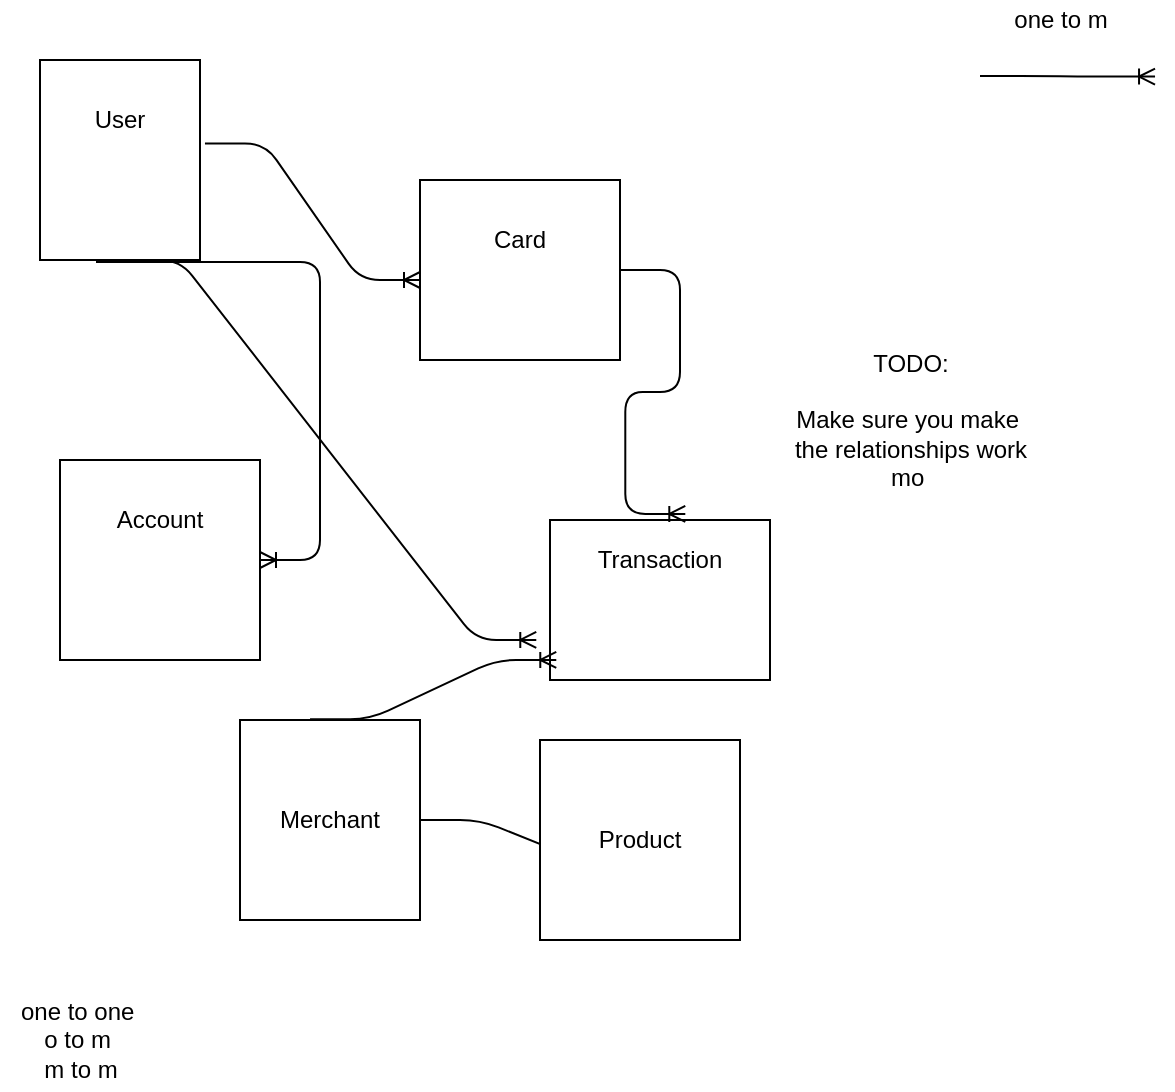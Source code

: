 <mxfile version="16.1.2" type="device" pages="9"><diagram id="JwgE5wydUqUoTv5bTrbS" name="db"><mxGraphModel dx="1002" dy="785" grid="1" gridSize="10" guides="1" tooltips="1" connect="1" arrows="1" fold="1" page="1" pageScale="1" pageWidth="850" pageHeight="1100" math="0" shadow="0"><root><mxCell id="0"/><mxCell id="1" parent="0"/><mxCell id="WX4E17Bh7jQxIcgWUXcU-1" value="User" style="text;html=1;align=center;verticalAlign=middle;resizable=0;points=[];autosize=1;" parent="1" vertex="1"><mxGeometry x="90" y="90" width="40" height="20" as="geometry"/></mxCell><mxCell id="WX4E17Bh7jQxIcgWUXcU-2" value="" style="rounded=0;whiteSpace=wrap;html=1;" parent="1" vertex="1"><mxGeometry x="60" y="70" width="80" height="100" as="geometry"/></mxCell><mxCell id="WX4E17Bh7jQxIcgWUXcU-3" value="User" style="text;html=1;strokeColor=none;fillColor=none;align=center;verticalAlign=middle;whiteSpace=wrap;rounded=0;" parent="1" vertex="1"><mxGeometry x="80" y="90" width="40" height="20" as="geometry"/></mxCell><mxCell id="WX4E17Bh7jQxIcgWUXcU-4" value="User" style="text;html=1;align=center;verticalAlign=middle;resizable=0;points=[];autosize=1;" parent="1" vertex="1"><mxGeometry x="290" y="150" width="40" height="20" as="geometry"/></mxCell><mxCell id="WX4E17Bh7jQxIcgWUXcU-5" value="" style="rounded=0;whiteSpace=wrap;html=1;" parent="1" vertex="1"><mxGeometry x="250" y="130" width="100" height="90" as="geometry"/></mxCell><mxCell id="WX4E17Bh7jQxIcgWUXcU-6" value="Card" style="text;html=1;strokeColor=none;fillColor=none;align=center;verticalAlign=middle;whiteSpace=wrap;rounded=0;" parent="1" vertex="1"><mxGeometry x="280" y="150" width="40" height="20" as="geometry"/></mxCell><mxCell id="WX4E17Bh7jQxIcgWUXcU-8" value="" style="rounded=0;whiteSpace=wrap;html=1;" parent="1" vertex="1"><mxGeometry x="70" y="270" width="100" height="100" as="geometry"/></mxCell><mxCell id="WX4E17Bh7jQxIcgWUXcU-9" value="Account" style="text;html=1;strokeColor=none;fillColor=none;align=center;verticalAlign=middle;whiteSpace=wrap;rounded=0;" parent="1" vertex="1"><mxGeometry x="100" y="290" width="40" height="20" as="geometry"/></mxCell><mxCell id="WX4E17Bh7jQxIcgWUXcU-10" value="User" style="text;html=1;align=center;verticalAlign=middle;resizable=0;points=[];autosize=1;" parent="1" vertex="1"><mxGeometry x="350" y="310" width="40" height="20" as="geometry"/></mxCell><mxCell id="WX4E17Bh7jQxIcgWUXcU-11" value="" style="rounded=0;whiteSpace=wrap;html=1;" parent="1" vertex="1"><mxGeometry x="315" y="300" width="110" height="80" as="geometry"/></mxCell><mxCell id="WX4E17Bh7jQxIcgWUXcU-12" value="Transaction" style="text;html=1;strokeColor=none;fillColor=none;align=center;verticalAlign=middle;whiteSpace=wrap;rounded=0;" parent="1" vertex="1"><mxGeometry x="350" y="310" width="40" height="20" as="geometry"/></mxCell><mxCell id="WX4E17Bh7jQxIcgWUXcU-13" value="" style="edgeStyle=entityRelationEdgeStyle;fontSize=12;html=1;endArrow=ERoneToMany;exitX=1.031;exitY=0.417;exitDx=0;exitDy=0;exitPerimeter=0;" parent="1" source="WX4E17Bh7jQxIcgWUXcU-2" edge="1"><mxGeometry width="100" height="100" relative="1" as="geometry"><mxPoint x="150" y="280" as="sourcePoint"/><mxPoint x="250" y="180" as="targetPoint"/></mxGeometry></mxCell><mxCell id="WX4E17Bh7jQxIcgWUXcU-17" value="" style="edgeStyle=entityRelationEdgeStyle;fontSize=12;html=1;endArrow=ERoneToMany;" parent="1" target="WX4E17Bh7jQxIcgWUXcU-8" edge="1"><mxGeometry width="100" height="100" relative="1" as="geometry"><mxPoint x="88" y="171" as="sourcePoint"/><mxPoint x="246.28" y="289.96" as="targetPoint"/></mxGeometry></mxCell><mxCell id="WX4E17Bh7jQxIcgWUXcU-18" value="" style="edgeStyle=entityRelationEdgeStyle;fontSize=12;html=1;endArrow=ERoneToMany;" parent="1" edge="1"><mxGeometry width="100" height="100" relative="1" as="geometry"><mxPoint x="100" y="170" as="sourcePoint"/><mxPoint x="308.14" y="359.96" as="targetPoint"/></mxGeometry></mxCell><mxCell id="WX4E17Bh7jQxIcgWUXcU-20" value="" style="edgeStyle=entityRelationEdgeStyle;fontSize=12;html=1;endArrow=ERoneToMany;entryX=0.615;entryY=-0.038;entryDx=0;entryDy=0;entryPerimeter=0;" parent="1" source="WX4E17Bh7jQxIcgWUXcU-5" target="WX4E17Bh7jQxIcgWUXcU-11" edge="1"><mxGeometry width="100" height="100" relative="1" as="geometry"><mxPoint x="390" y="210" as="sourcePoint"/><mxPoint x="586.28" y="379.96" as="targetPoint"/></mxGeometry></mxCell><mxCell id="WX4E17Bh7jQxIcgWUXcU-21" value="Merchant" style="rounded=0;whiteSpace=wrap;html=1;" parent="1" vertex="1"><mxGeometry x="160" y="400" width="90" height="100" as="geometry"/></mxCell><mxCell id="WX4E17Bh7jQxIcgWUXcU-22" value="" style="edgeStyle=entityRelationEdgeStyle;fontSize=12;html=1;endArrow=ERoneToMany;exitX=0.389;exitY=-0.004;exitDx=0;exitDy=0;exitPerimeter=0;" parent="1" source="WX4E17Bh7jQxIcgWUXcU-21" edge="1"><mxGeometry width="100" height="100" relative="1" as="geometry"><mxPoint x="121.86" y="200" as="sourcePoint"/><mxPoint x="318.14" y="369.96" as="targetPoint"/></mxGeometry></mxCell><mxCell id="WX4E17Bh7jQxIcgWUXcU-23" value="" style="edgeStyle=entityRelationEdgeStyle;fontSize=12;html=1;endArrow=ERoneToMany;exitX=1;exitY=0.5;exitDx=0;exitDy=0;" parent="1" source="WX4E17Bh7jQxIcgWUXcU-21" edge="1"><mxGeometry width="100" height="100" relative="1" as="geometry"><mxPoint x="310" y="480" as="sourcePoint"/><mxPoint x="360" y="470" as="targetPoint"/></mxGeometry></mxCell><mxCell id="WX4E17Bh7jQxIcgWUXcU-24" value="Product" style="rounded=0;whiteSpace=wrap;html=1;" parent="1" vertex="1"><mxGeometry x="310" y="410" width="100" height="100" as="geometry"/></mxCell><mxCell id="FTfEsdUiIMuggbOqUNqW-1" value="one to one&amp;nbsp;&lt;br&gt;o to m&amp;nbsp;&lt;br&gt;m to m" style="text;html=1;align=center;verticalAlign=middle;resizable=0;points=[];autosize=1;strokeColor=none;fillColor=none;" parent="1" vertex="1"><mxGeometry x="40" y="535" width="80" height="50" as="geometry"/></mxCell><mxCell id="of5jpnXclozK2fwcP9dB-1" value="TODO:&lt;br&gt;&lt;br&gt;Make sure you make&amp;nbsp;&lt;br&gt;the relationships work&lt;br&gt;mo&amp;nbsp;" style="text;html=1;align=center;verticalAlign=middle;resizable=0;points=[];autosize=1;strokeColor=none;fillColor=none;" parent="1" vertex="1"><mxGeometry x="430" y="210" width="130" height="80" as="geometry"/></mxCell><mxCell id="d3VS1DmICDkHUTD8m4YV-1" value="" style="edgeStyle=entityRelationEdgeStyle;fontSize=12;html=1;endArrow=ERoneToMany;" parent="1" edge="1"><mxGeometry width="100" height="100" relative="1" as="geometry"><mxPoint x="530" y="78" as="sourcePoint"/><mxPoint x="617.52" y="78.3" as="targetPoint"/></mxGeometry></mxCell><mxCell id="d3VS1DmICDkHUTD8m4YV-2" value="one to m" style="text;html=1;align=center;verticalAlign=middle;resizable=0;points=[];autosize=1;strokeColor=none;fillColor=none;" parent="1" vertex="1"><mxGeometry x="540" y="40" width="60" height="20" as="geometry"/></mxCell></root></mxGraphModel></diagram><diagram name="Copy of db" id="tkk3T7sjD_1VDlmRFTmI"><mxGraphModel dx="1002" dy="785" grid="1" gridSize="10" guides="1" tooltips="1" connect="1" arrows="1" fold="1" page="1" pageScale="1" pageWidth="850" pageHeight="1100" math="0" shadow="0"><root><mxCell id="2yTEAsdso8IrjNTvXHut-0"/><mxCell id="2yTEAsdso8IrjNTvXHut-1" parent="2yTEAsdso8IrjNTvXHut-0"/><mxCell id="2yTEAsdso8IrjNTvXHut-2" value="User" style="text;html=1;align=center;verticalAlign=middle;resizable=0;points=[];autosize=1;" parent="2yTEAsdso8IrjNTvXHut-1" vertex="1"><mxGeometry x="90" y="90" width="40" height="20" as="geometry"/></mxCell><mxCell id="2yTEAsdso8IrjNTvXHut-3" value="" style="rounded=0;whiteSpace=wrap;html=1;" parent="2yTEAsdso8IrjNTvXHut-1" vertex="1"><mxGeometry x="60" y="70" width="80" height="100" as="geometry"/></mxCell><mxCell id="2yTEAsdso8IrjNTvXHut-4" value="User" style="text;html=1;strokeColor=none;fillColor=none;align=center;verticalAlign=middle;whiteSpace=wrap;rounded=0;" parent="2yTEAsdso8IrjNTvXHut-1" vertex="1"><mxGeometry x="80" y="90" width="40" height="20" as="geometry"/></mxCell><mxCell id="2yTEAsdso8IrjNTvXHut-5" value="User" style="text;html=1;align=center;verticalAlign=middle;resizable=0;points=[];autosize=1;" parent="2yTEAsdso8IrjNTvXHut-1" vertex="1"><mxGeometry x="290" y="150" width="40" height="20" as="geometry"/></mxCell><mxCell id="2yTEAsdso8IrjNTvXHut-6" value="" style="rounded=0;whiteSpace=wrap;html=1;" parent="2yTEAsdso8IrjNTvXHut-1" vertex="1"><mxGeometry x="250" y="130" width="100" height="90" as="geometry"/></mxCell><mxCell id="2yTEAsdso8IrjNTvXHut-7" value="Card" style="text;html=1;strokeColor=none;fillColor=none;align=center;verticalAlign=middle;whiteSpace=wrap;rounded=0;" parent="2yTEAsdso8IrjNTvXHut-1" vertex="1"><mxGeometry x="280" y="150" width="40" height="20" as="geometry"/></mxCell><mxCell id="2yTEAsdso8IrjNTvXHut-8" value="" style="rounded=0;whiteSpace=wrap;html=1;" parent="2yTEAsdso8IrjNTvXHut-1" vertex="1"><mxGeometry x="70" y="270" width="100" height="100" as="geometry"/></mxCell><mxCell id="2yTEAsdso8IrjNTvXHut-9" value="Account" style="text;html=1;strokeColor=none;fillColor=none;align=center;verticalAlign=middle;whiteSpace=wrap;rounded=0;" parent="2yTEAsdso8IrjNTvXHut-1" vertex="1"><mxGeometry x="100" y="290" width="40" height="20" as="geometry"/></mxCell><mxCell id="2yTEAsdso8IrjNTvXHut-10" value="User" style="text;html=1;align=center;verticalAlign=middle;resizable=0;points=[];autosize=1;" parent="2yTEAsdso8IrjNTvXHut-1" vertex="1"><mxGeometry x="350" y="310" width="40" height="20" as="geometry"/></mxCell><mxCell id="2yTEAsdso8IrjNTvXHut-11" value="" style="rounded=0;whiteSpace=wrap;html=1;" parent="2yTEAsdso8IrjNTvXHut-1" vertex="1"><mxGeometry x="315" y="300" width="110" height="80" as="geometry"/></mxCell><mxCell id="2yTEAsdso8IrjNTvXHut-12" value="Transaction" style="text;html=1;strokeColor=none;fillColor=none;align=center;verticalAlign=middle;whiteSpace=wrap;rounded=0;" parent="2yTEAsdso8IrjNTvXHut-1" vertex="1"><mxGeometry x="350" y="310" width="40" height="20" as="geometry"/></mxCell><mxCell id="2yTEAsdso8IrjNTvXHut-13" value="" style="edgeStyle=entityRelationEdgeStyle;fontSize=12;html=1;endArrow=ERoneToMany;exitX=1.031;exitY=0.417;exitDx=0;exitDy=0;exitPerimeter=0;" parent="2yTEAsdso8IrjNTvXHut-1" source="2yTEAsdso8IrjNTvXHut-3" edge="1"><mxGeometry width="100" height="100" relative="1" as="geometry"><mxPoint x="150" y="280" as="sourcePoint"/><mxPoint x="250" y="180" as="targetPoint"/></mxGeometry></mxCell><mxCell id="2yTEAsdso8IrjNTvXHut-14" value="" style="edgeStyle=entityRelationEdgeStyle;fontSize=12;html=1;endArrow=ERoneToMany;" parent="2yTEAsdso8IrjNTvXHut-1" target="2yTEAsdso8IrjNTvXHut-8" edge="1"><mxGeometry width="100" height="100" relative="1" as="geometry"><mxPoint x="88" y="171" as="sourcePoint"/><mxPoint x="246.28" y="289.96" as="targetPoint"/></mxGeometry></mxCell><mxCell id="2yTEAsdso8IrjNTvXHut-15" value="" style="edgeStyle=entityRelationEdgeStyle;fontSize=12;html=1;endArrow=ERoneToMany;" parent="2yTEAsdso8IrjNTvXHut-1" edge="1"><mxGeometry width="100" height="100" relative="1" as="geometry"><mxPoint x="100" y="170" as="sourcePoint"/><mxPoint x="308.14" y="359.96" as="targetPoint"/></mxGeometry></mxCell><mxCell id="2yTEAsdso8IrjNTvXHut-16" value="" style="edgeStyle=entityRelationEdgeStyle;fontSize=12;html=1;endArrow=ERoneToMany;entryX=0.615;entryY=-0.038;entryDx=0;entryDy=0;entryPerimeter=0;" parent="2yTEAsdso8IrjNTvXHut-1" source="2yTEAsdso8IrjNTvXHut-6" target="2yTEAsdso8IrjNTvXHut-11" edge="1"><mxGeometry width="100" height="100" relative="1" as="geometry"><mxPoint x="390" y="210" as="sourcePoint"/><mxPoint x="586.28" y="379.96" as="targetPoint"/></mxGeometry></mxCell><mxCell id="2yTEAsdso8IrjNTvXHut-17" value="Merchant" style="rounded=0;whiteSpace=wrap;html=1;" parent="2yTEAsdso8IrjNTvXHut-1" vertex="1"><mxGeometry x="160" y="400" width="90" height="100" as="geometry"/></mxCell><mxCell id="2yTEAsdso8IrjNTvXHut-18" value="" style="edgeStyle=entityRelationEdgeStyle;fontSize=12;html=1;endArrow=ERoneToMany;exitX=0.389;exitY=-0.004;exitDx=0;exitDy=0;exitPerimeter=0;" parent="2yTEAsdso8IrjNTvXHut-1" source="2yTEAsdso8IrjNTvXHut-17" edge="1"><mxGeometry width="100" height="100" relative="1" as="geometry"><mxPoint x="121.86" y="200" as="sourcePoint"/><mxPoint x="318.14" y="369.96" as="targetPoint"/></mxGeometry></mxCell><mxCell id="2yTEAsdso8IrjNTvXHut-19" value="" style="edgeStyle=entityRelationEdgeStyle;fontSize=12;html=1;endArrow=ERoneToMany;exitX=1;exitY=0.5;exitDx=0;exitDy=0;" parent="2yTEAsdso8IrjNTvXHut-1" source="2yTEAsdso8IrjNTvXHut-17" edge="1"><mxGeometry width="100" height="100" relative="1" as="geometry"><mxPoint x="310" y="480" as="sourcePoint"/><mxPoint x="360" y="470" as="targetPoint"/></mxGeometry></mxCell><mxCell id="2yTEAsdso8IrjNTvXHut-20" value="Product" style="rounded=0;whiteSpace=wrap;html=1;" parent="2yTEAsdso8IrjNTvXHut-1" vertex="1"><mxGeometry x="310" y="410" width="100" height="100" as="geometry"/></mxCell><mxCell id="2yTEAsdso8IrjNTvXHut-21" value="one to one&amp;nbsp;&lt;br&gt;o to m&amp;nbsp;&lt;br&gt;m to m" style="text;html=1;align=center;verticalAlign=middle;resizable=0;points=[];autosize=1;strokeColor=none;fillColor=none;" parent="2yTEAsdso8IrjNTvXHut-1" vertex="1"><mxGeometry x="40" y="535" width="80" height="50" as="geometry"/></mxCell><mxCell id="2yTEAsdso8IrjNTvXHut-22" value="TODO:&lt;br&gt;&lt;br&gt;Make sure you make&amp;nbsp;&lt;br&gt;the relationships work&lt;br&gt;mo&amp;nbsp;" style="text;html=1;align=center;verticalAlign=middle;resizable=0;points=[];autosize=1;strokeColor=none;fillColor=none;" parent="2yTEAsdso8IrjNTvXHut-1" vertex="1"><mxGeometry x="430" y="210" width="130" height="80" as="geometry"/></mxCell><mxCell id="2yTEAsdso8IrjNTvXHut-23" value="User" style="shape=table;startSize=30;container=1;collapsible=1;childLayout=tableLayout;fixedRows=1;rowLines=0;fontStyle=1;align=center;resizeLast=1;" parent="2yTEAsdso8IrjNTvXHut-1" vertex="1"><mxGeometry x="400" y="25" width="130" height="150" as="geometry"/></mxCell><mxCell id="2yTEAsdso8IrjNTvXHut-24" value="" style="shape=partialRectangle;collapsible=0;dropTarget=0;pointerEvents=0;fillColor=none;top=0;left=0;bottom=1;right=0;points=[[0,0.5],[1,0.5]];portConstraint=eastwest;" parent="2yTEAsdso8IrjNTvXHut-23" vertex="1"><mxGeometry y="30" width="130" height="30" as="geometry"/></mxCell><mxCell id="2yTEAsdso8IrjNTvXHut-25" value="PK" style="shape=partialRectangle;connectable=0;fillColor=none;top=0;left=0;bottom=0;right=0;fontStyle=1;overflow=hidden;" parent="2yTEAsdso8IrjNTvXHut-24" vertex="1"><mxGeometry width="30" height="30" as="geometry"><mxRectangle width="30" height="30" as="alternateBounds"/></mxGeometry></mxCell><mxCell id="2yTEAsdso8IrjNTvXHut-26" value="UniqueID" style="shape=partialRectangle;connectable=0;fillColor=none;top=0;left=0;bottom=0;right=0;align=left;spacingLeft=6;fontStyle=5;overflow=hidden;" parent="2yTEAsdso8IrjNTvXHut-24" vertex="1"><mxGeometry x="30" width="100" height="30" as="geometry"><mxRectangle width="100" height="30" as="alternateBounds"/></mxGeometry></mxCell><mxCell id="2yTEAsdso8IrjNTvXHut-27" value="" style="shape=partialRectangle;collapsible=0;dropTarget=0;pointerEvents=0;fillColor=none;top=0;left=0;bottom=0;right=0;points=[[0,0.5],[1,0.5]];portConstraint=eastwest;" parent="2yTEAsdso8IrjNTvXHut-23" vertex="1"><mxGeometry y="60" width="130" height="30" as="geometry"/></mxCell><mxCell id="2yTEAsdso8IrjNTvXHut-28" value="" style="shape=partialRectangle;connectable=0;fillColor=none;top=0;left=0;bottom=0;right=0;editable=1;overflow=hidden;" parent="2yTEAsdso8IrjNTvXHut-27" vertex="1"><mxGeometry width="30" height="30" as="geometry"><mxRectangle width="30" height="30" as="alternateBounds"/></mxGeometry></mxCell><mxCell id="2yTEAsdso8IrjNTvXHut-29" value="Row 1" style="shape=partialRectangle;connectable=0;fillColor=none;top=0;left=0;bottom=0;right=0;align=left;spacingLeft=6;overflow=hidden;" parent="2yTEAsdso8IrjNTvXHut-27" vertex="1"><mxGeometry x="30" width="100" height="30" as="geometry"><mxRectangle width="100" height="30" as="alternateBounds"/></mxGeometry></mxCell><mxCell id="2yTEAsdso8IrjNTvXHut-30" value="" style="shape=partialRectangle;collapsible=0;dropTarget=0;pointerEvents=0;fillColor=none;top=0;left=0;bottom=0;right=0;points=[[0,0.5],[1,0.5]];portConstraint=eastwest;" parent="2yTEAsdso8IrjNTvXHut-23" vertex="1"><mxGeometry y="90" width="130" height="30" as="geometry"/></mxCell><mxCell id="2yTEAsdso8IrjNTvXHut-31" value="" style="shape=partialRectangle;connectable=0;fillColor=none;top=0;left=0;bottom=0;right=0;editable=1;overflow=hidden;" parent="2yTEAsdso8IrjNTvXHut-30" vertex="1"><mxGeometry width="30" height="30" as="geometry"><mxRectangle width="30" height="30" as="alternateBounds"/></mxGeometry></mxCell><mxCell id="2yTEAsdso8IrjNTvXHut-32" value="Row 2" style="shape=partialRectangle;connectable=0;fillColor=none;top=0;left=0;bottom=0;right=0;align=left;spacingLeft=6;overflow=hidden;" parent="2yTEAsdso8IrjNTvXHut-30" vertex="1"><mxGeometry x="30" width="100" height="30" as="geometry"><mxRectangle width="100" height="30" as="alternateBounds"/></mxGeometry></mxCell><mxCell id="2yTEAsdso8IrjNTvXHut-33" value="" style="shape=partialRectangle;collapsible=0;dropTarget=0;pointerEvents=0;fillColor=none;top=0;left=0;bottom=0;right=0;points=[[0,0.5],[1,0.5]];portConstraint=eastwest;" parent="2yTEAsdso8IrjNTvXHut-23" vertex="1"><mxGeometry y="120" width="130" height="30" as="geometry"/></mxCell><mxCell id="2yTEAsdso8IrjNTvXHut-34" value="" style="shape=partialRectangle;connectable=0;fillColor=none;top=0;left=0;bottom=0;right=0;editable=1;overflow=hidden;" parent="2yTEAsdso8IrjNTvXHut-33" vertex="1"><mxGeometry width="30" height="30" as="geometry"><mxRectangle width="30" height="30" as="alternateBounds"/></mxGeometry></mxCell><mxCell id="2yTEAsdso8IrjNTvXHut-35" value="Row 3" style="shape=partialRectangle;connectable=0;fillColor=none;top=0;left=0;bottom=0;right=0;align=left;spacingLeft=6;overflow=hidden;" parent="2yTEAsdso8IrjNTvXHut-33" vertex="1"><mxGeometry x="30" width="100" height="30" as="geometry"><mxRectangle width="100" height="30" as="alternateBounds"/></mxGeometry></mxCell><mxCell id="2yTEAsdso8IrjNTvXHut-36" value="Table" style="shape=table;startSize=30;container=1;collapsible=1;childLayout=tableLayout;fixedRows=1;rowLines=0;fontStyle=1;align=center;resizeLast=1;" parent="2yTEAsdso8IrjNTvXHut-1" vertex="1"><mxGeometry x="680" y="225" width="150" height="150" as="geometry"/></mxCell><mxCell id="2yTEAsdso8IrjNTvXHut-37" value="" style="shape=partialRectangle;collapsible=0;dropTarget=0;pointerEvents=0;fillColor=none;top=0;left=0;bottom=1;right=0;points=[[0,0.5],[1,0.5]];portConstraint=eastwest;" parent="2yTEAsdso8IrjNTvXHut-36" vertex="1"><mxGeometry y="30" width="150" height="30" as="geometry"/></mxCell><mxCell id="2yTEAsdso8IrjNTvXHut-38" value="PK" style="shape=partialRectangle;connectable=0;fillColor=none;top=0;left=0;bottom=0;right=0;fontStyle=1;overflow=hidden;" parent="2yTEAsdso8IrjNTvXHut-37" vertex="1"><mxGeometry width="30" height="30" as="geometry"><mxRectangle width="30" height="30" as="alternateBounds"/></mxGeometry></mxCell><mxCell id="2yTEAsdso8IrjNTvXHut-39" value="UniqueID" style="shape=partialRectangle;connectable=0;fillColor=none;top=0;left=0;bottom=0;right=0;align=left;spacingLeft=6;fontStyle=5;overflow=hidden;" parent="2yTEAsdso8IrjNTvXHut-37" vertex="1"><mxGeometry x="30" width="120" height="30" as="geometry"><mxRectangle width="120" height="30" as="alternateBounds"/></mxGeometry></mxCell><mxCell id="2yTEAsdso8IrjNTvXHut-40" value="" style="shape=partialRectangle;collapsible=0;dropTarget=0;pointerEvents=0;fillColor=none;top=0;left=0;bottom=0;right=0;points=[[0,0.5],[1,0.5]];portConstraint=eastwest;" parent="2yTEAsdso8IrjNTvXHut-36" vertex="1"><mxGeometry y="60" width="150" height="30" as="geometry"/></mxCell><mxCell id="2yTEAsdso8IrjNTvXHut-41" value="" style="shape=partialRectangle;connectable=0;fillColor=none;top=0;left=0;bottom=0;right=0;editable=1;overflow=hidden;" parent="2yTEAsdso8IrjNTvXHut-40" vertex="1"><mxGeometry width="30" height="30" as="geometry"><mxRectangle width="30" height="30" as="alternateBounds"/></mxGeometry></mxCell><mxCell id="2yTEAsdso8IrjNTvXHut-42" value="Row 1" style="shape=partialRectangle;connectable=0;fillColor=none;top=0;left=0;bottom=0;right=0;align=left;spacingLeft=6;overflow=hidden;" parent="2yTEAsdso8IrjNTvXHut-40" vertex="1"><mxGeometry x="30" width="120" height="30" as="geometry"><mxRectangle width="120" height="30" as="alternateBounds"/></mxGeometry></mxCell><mxCell id="2yTEAsdso8IrjNTvXHut-43" value="" style="shape=partialRectangle;collapsible=0;dropTarget=0;pointerEvents=0;fillColor=none;top=0;left=0;bottom=0;right=0;points=[[0,0.5],[1,0.5]];portConstraint=eastwest;" parent="2yTEAsdso8IrjNTvXHut-36" vertex="1"><mxGeometry y="90" width="150" height="30" as="geometry"/></mxCell><mxCell id="2yTEAsdso8IrjNTvXHut-44" value="" style="shape=partialRectangle;connectable=0;fillColor=none;top=0;left=0;bottom=0;right=0;editable=1;overflow=hidden;" parent="2yTEAsdso8IrjNTvXHut-43" vertex="1"><mxGeometry width="30" height="30" as="geometry"><mxRectangle width="30" height="30" as="alternateBounds"/></mxGeometry></mxCell><mxCell id="2yTEAsdso8IrjNTvXHut-45" value="Row 2" style="shape=partialRectangle;connectable=0;fillColor=none;top=0;left=0;bottom=0;right=0;align=left;spacingLeft=6;overflow=hidden;" parent="2yTEAsdso8IrjNTvXHut-43" vertex="1"><mxGeometry x="30" width="120" height="30" as="geometry"><mxRectangle width="120" height="30" as="alternateBounds"/></mxGeometry></mxCell><mxCell id="2yTEAsdso8IrjNTvXHut-46" value="" style="shape=partialRectangle;collapsible=0;dropTarget=0;pointerEvents=0;fillColor=none;top=0;left=0;bottom=0;right=0;points=[[0,0.5],[1,0.5]];portConstraint=eastwest;" parent="2yTEAsdso8IrjNTvXHut-36" vertex="1"><mxGeometry y="120" width="150" height="30" as="geometry"/></mxCell><mxCell id="2yTEAsdso8IrjNTvXHut-47" value="" style="shape=partialRectangle;connectable=0;fillColor=none;top=0;left=0;bottom=0;right=0;editable=1;overflow=hidden;" parent="2yTEAsdso8IrjNTvXHut-46" vertex="1"><mxGeometry width="30" height="30" as="geometry"><mxRectangle width="30" height="30" as="alternateBounds"/></mxGeometry></mxCell><mxCell id="2yTEAsdso8IrjNTvXHut-48" value="Row 3" style="shape=partialRectangle;connectable=0;fillColor=none;top=0;left=0;bottom=0;right=0;align=left;spacingLeft=6;overflow=hidden;" parent="2yTEAsdso8IrjNTvXHut-46" vertex="1"><mxGeometry x="30" width="120" height="30" as="geometry"><mxRectangle width="120" height="30" as="alternateBounds"/></mxGeometry></mxCell><mxCell id="2yTEAsdso8IrjNTvXHut-49" value="Table" style="shape=table;startSize=30;container=1;collapsible=1;childLayout=tableLayout;fixedRows=1;rowLines=0;fontStyle=1;align=center;resizeLast=1;" parent="2yTEAsdso8IrjNTvXHut-1" vertex="1"><mxGeometry x="700" y="475" width="150" height="150" as="geometry"/></mxCell><mxCell id="2yTEAsdso8IrjNTvXHut-50" value="" style="shape=partialRectangle;collapsible=0;dropTarget=0;pointerEvents=0;fillColor=none;top=0;left=0;bottom=1;right=0;points=[[0,0.5],[1,0.5]];portConstraint=eastwest;" parent="2yTEAsdso8IrjNTvXHut-49" vertex="1"><mxGeometry y="30" width="150" height="30" as="geometry"/></mxCell><mxCell id="2yTEAsdso8IrjNTvXHut-51" value="PK" style="shape=partialRectangle;connectable=0;fillColor=none;top=0;left=0;bottom=0;right=0;fontStyle=1;overflow=hidden;" parent="2yTEAsdso8IrjNTvXHut-50" vertex="1"><mxGeometry width="30" height="30" as="geometry"><mxRectangle width="30" height="30" as="alternateBounds"/></mxGeometry></mxCell><mxCell id="2yTEAsdso8IrjNTvXHut-52" value="UniqueID" style="shape=partialRectangle;connectable=0;fillColor=none;top=0;left=0;bottom=0;right=0;align=left;spacingLeft=6;fontStyle=5;overflow=hidden;" parent="2yTEAsdso8IrjNTvXHut-50" vertex="1"><mxGeometry x="30" width="120" height="30" as="geometry"><mxRectangle width="120" height="30" as="alternateBounds"/></mxGeometry></mxCell><mxCell id="2yTEAsdso8IrjNTvXHut-53" value="" style="shape=partialRectangle;collapsible=0;dropTarget=0;pointerEvents=0;fillColor=none;top=0;left=0;bottom=0;right=0;points=[[0,0.5],[1,0.5]];portConstraint=eastwest;" parent="2yTEAsdso8IrjNTvXHut-49" vertex="1"><mxGeometry y="60" width="150" height="30" as="geometry"/></mxCell><mxCell id="2yTEAsdso8IrjNTvXHut-54" value="" style="shape=partialRectangle;connectable=0;fillColor=none;top=0;left=0;bottom=0;right=0;editable=1;overflow=hidden;" parent="2yTEAsdso8IrjNTvXHut-53" vertex="1"><mxGeometry width="30" height="30" as="geometry"><mxRectangle width="30" height="30" as="alternateBounds"/></mxGeometry></mxCell><mxCell id="2yTEAsdso8IrjNTvXHut-55" value="Row 1" style="shape=partialRectangle;connectable=0;fillColor=none;top=0;left=0;bottom=0;right=0;align=left;spacingLeft=6;overflow=hidden;" parent="2yTEAsdso8IrjNTvXHut-53" vertex="1"><mxGeometry x="30" width="120" height="30" as="geometry"><mxRectangle width="120" height="30" as="alternateBounds"/></mxGeometry></mxCell><mxCell id="2yTEAsdso8IrjNTvXHut-56" value="" style="shape=partialRectangle;collapsible=0;dropTarget=0;pointerEvents=0;fillColor=none;top=0;left=0;bottom=0;right=0;points=[[0,0.5],[1,0.5]];portConstraint=eastwest;" parent="2yTEAsdso8IrjNTvXHut-49" vertex="1"><mxGeometry y="90" width="150" height="30" as="geometry"/></mxCell><mxCell id="2yTEAsdso8IrjNTvXHut-57" value="" style="shape=partialRectangle;connectable=0;fillColor=none;top=0;left=0;bottom=0;right=0;editable=1;overflow=hidden;" parent="2yTEAsdso8IrjNTvXHut-56" vertex="1"><mxGeometry width="30" height="30" as="geometry"><mxRectangle width="30" height="30" as="alternateBounds"/></mxGeometry></mxCell><mxCell id="2yTEAsdso8IrjNTvXHut-58" value="Row 2" style="shape=partialRectangle;connectable=0;fillColor=none;top=0;left=0;bottom=0;right=0;align=left;spacingLeft=6;overflow=hidden;" parent="2yTEAsdso8IrjNTvXHut-56" vertex="1"><mxGeometry x="30" width="120" height="30" as="geometry"><mxRectangle width="120" height="30" as="alternateBounds"/></mxGeometry></mxCell><mxCell id="2yTEAsdso8IrjNTvXHut-59" value="" style="shape=partialRectangle;collapsible=0;dropTarget=0;pointerEvents=0;fillColor=none;top=0;left=0;bottom=0;right=0;points=[[0,0.5],[1,0.5]];portConstraint=eastwest;" parent="2yTEAsdso8IrjNTvXHut-49" vertex="1"><mxGeometry y="120" width="150" height="30" as="geometry"/></mxCell><mxCell id="2yTEAsdso8IrjNTvXHut-60" value="" style="shape=partialRectangle;connectable=0;fillColor=none;top=0;left=0;bottom=0;right=0;editable=1;overflow=hidden;" parent="2yTEAsdso8IrjNTvXHut-59" vertex="1"><mxGeometry width="30" height="30" as="geometry"><mxRectangle width="30" height="30" as="alternateBounds"/></mxGeometry></mxCell><mxCell id="2yTEAsdso8IrjNTvXHut-61" value="Row 3" style="shape=partialRectangle;connectable=0;fillColor=none;top=0;left=0;bottom=0;right=0;align=left;spacingLeft=6;overflow=hidden;" parent="2yTEAsdso8IrjNTvXHut-59" vertex="1"><mxGeometry x="30" width="120" height="30" as="geometry"><mxRectangle width="120" height="30" as="alternateBounds"/></mxGeometry></mxCell></root></mxGraphModel></diagram><diagram id="3tbVTrc7DVwWNz2LgfJa" name="ux"><mxGraphModel dx="1002" dy="785" grid="1" gridSize="10" guides="1" tooltips="1" connect="1" arrows="1" fold="1" page="1" pageScale="1" pageWidth="850" pageHeight="1100" math="0" shadow="0"><root><mxCell id="DMYahv3NNATLjuzXXW_H-0"/><mxCell id="DMYahv3NNATLjuzXXW_H-1" parent="DMYahv3NNATLjuzXXW_H-0"/></root></mxGraphModel></diagram><diagram id="ro1Ao68AKuZ2dAjVSGYV" name="wi"><mxGraphModel dx="1002" dy="785" grid="1" gridSize="10" guides="1" tooltips="1" connect="1" arrows="1" fold="1" page="1" pageScale="1" pageWidth="850" pageHeight="1100" math="0" shadow="0"><root><mxCell id="3gHMxTrJVBgLBJF7a33Z-0"/><mxCell id="3gHMxTrJVBgLBJF7a33Z-1" parent="3gHMxTrJVBgLBJF7a33Z-0"/><mxCell id="SJhMwsrnvNWmAL5m-h_R-0" value="" style="rounded=0;whiteSpace=wrap;html=1;" parent="3gHMxTrJVBgLBJF7a33Z-1" vertex="1"><mxGeometry x="50" y="55" width="110" height="180" as="geometry"/></mxCell><mxCell id="SJhMwsrnvNWmAL5m-h_R-1" value="" style="rounded=0;whiteSpace=wrap;html=1;" parent="3gHMxTrJVBgLBJF7a33Z-1" vertex="1"><mxGeometry x="200" y="50" width="120" height="180" as="geometry"/></mxCell><mxCell id="SJhMwsrnvNWmAL5m-h_R-2" value="login&lt;br&gt;" style="text;html=1;align=center;verticalAlign=middle;resizable=0;points=[];autosize=1;" parent="3gHMxTrJVBgLBJF7a33Z-1" vertex="1"><mxGeometry x="50" y="10" width="40" height="20" as="geometry"/></mxCell><mxCell id="SJhMwsrnvNWmAL5m-h_R-3" value="register&lt;br&gt;" style="text;html=1;align=center;verticalAlign=middle;resizable=0;points=[];autosize=1;" parent="3gHMxTrJVBgLBJF7a33Z-1" vertex="1"><mxGeometry x="225" y="15" width="60" height="20" as="geometry"/></mxCell><mxCell id="SJhMwsrnvNWmAL5m-h_R-4" value="Bank&lt;br&gt;" style="text;html=1;align=center;verticalAlign=middle;resizable=0;points=[];autosize=1;" parent="3gHMxTrJVBgLBJF7a33Z-1" vertex="1"><mxGeometry x="370" y="10" width="40" height="20" as="geometry"/></mxCell><mxCell id="SJhMwsrnvNWmAL5m-h_R-5" value="" style="whiteSpace=wrap;html=1;" parent="3gHMxTrJVBgLBJF7a33Z-1" vertex="1"><mxGeometry x="340" y="50" width="120" height="180" as="geometry"/></mxCell><mxCell id="SJhMwsrnvNWmAL5m-h_R-7" value="addcard" style="text;html=1;align=center;verticalAlign=middle;resizable=0;points=[];autosize=1;" parent="3gHMxTrJVBgLBJF7a33Z-1" vertex="1"><mxGeometry x="510" y="15" width="60" height="20" as="geometry"/></mxCell><mxCell id="SJhMwsrnvNWmAL5m-h_R-9" value="cards" style="text;html=1;align=center;verticalAlign=middle;resizable=0;points=[];autosize=1;" parent="3gHMxTrJVBgLBJF7a33Z-1" vertex="1"><mxGeometry x="650" y="15" width="40" height="20" as="geometry"/></mxCell><mxCell id="SJhMwsrnvNWmAL5m-h_R-11" value="" style="whiteSpace=wrap;html=1;" parent="3gHMxTrJVBgLBJF7a33Z-1" vertex="1"><mxGeometry x="60" y="125" width="90" height="10" as="geometry"/></mxCell><mxCell id="SJhMwsrnvNWmAL5m-h_R-13" value="" style="whiteSpace=wrap;html=1;" parent="3gHMxTrJVBgLBJF7a33Z-1" vertex="1"><mxGeometry x="60" y="170" width="90" height="10" as="geometry"/></mxCell><mxCell id="5zjMmrtJe5dyoKzbRUpt-0" value="" style="whiteSpace=wrap;html=1;" parent="3gHMxTrJVBgLBJF7a33Z-1" vertex="1"><mxGeometry x="215" y="105" width="90" height="10" as="geometry"/></mxCell><mxCell id="5zjMmrtJe5dyoKzbRUpt-1" value="" style="whiteSpace=wrap;html=1;" parent="3gHMxTrJVBgLBJF7a33Z-1" vertex="1"><mxGeometry x="350" y="130" width="90" height="10" as="geometry"/></mxCell><mxCell id="5zjMmrtJe5dyoKzbRUpt-2" value="" style="whiteSpace=wrap;html=1;" parent="3gHMxTrJVBgLBJF7a33Z-1" vertex="1"><mxGeometry x="355" y="145" width="90" height="10" as="geometry"/></mxCell><mxCell id="5zjMmrtJe5dyoKzbRUpt-3" value="" style="whiteSpace=wrap;html=1;" parent="3gHMxTrJVBgLBJF7a33Z-1" vertex="1"><mxGeometry x="360" y="160" width="90" height="10" as="geometry"/></mxCell><mxCell id="5zjMmrtJe5dyoKzbRUpt-10" style="edgeStyle=orthogonalEdgeStyle;rounded=0;orthogonalLoop=1;jettySize=auto;html=1;entryX=0;entryY=0.5;entryDx=0;entryDy=0;" parent="3gHMxTrJVBgLBJF7a33Z-1" source="5zjMmrtJe5dyoKzbRUpt-9" target="SJhMwsrnvNWmAL5m-h_R-5" edge="1"><mxGeometry relative="1" as="geometry"><mxPoint x="330" y="250" as="targetPoint"/><Array as="points"><mxPoint x="360" y="250"/><mxPoint x="330" y="250"/><mxPoint x="330" y="140"/></Array></mxGeometry></mxCell><mxCell id="5zjMmrtJe5dyoKzbRUpt-9" value="name&amp;nbsp;&lt;br&gt;date seller amount card product" style="whiteSpace=wrap;html=1;" parent="3gHMxTrJVBgLBJF7a33Z-1" vertex="1"><mxGeometry x="260" y="270" width="200" height="30" as="geometry"/></mxCell><mxCell id="5zjMmrtJe5dyoKzbRUpt-11" value="email" style="text;html=1;align=center;verticalAlign=middle;resizable=0;points=[];autosize=1;" parent="3gHMxTrJVBgLBJF7a33Z-1" vertex="1"><mxGeometry x="210" y="80" width="40" height="20" as="geometry"/></mxCell><mxCell id="5zjMmrtJe5dyoKzbRUpt-12" value="pw&lt;br&gt;" style="text;html=1;align=center;verticalAlign=middle;resizable=0;points=[];autosize=1;" parent="3gHMxTrJVBgLBJF7a33Z-1" vertex="1"><mxGeometry x="210" y="155" width="30" height="20" as="geometry"/></mxCell><mxCell id="5zjMmrtJe5dyoKzbRUpt-13" value="uname" style="text;html=1;align=center;verticalAlign=middle;resizable=0;points=[];autosize=1;" parent="3gHMxTrJVBgLBJF7a33Z-1" vertex="1"><mxGeometry x="210" y="120" width="50" height="20" as="geometry"/></mxCell><mxCell id="5zjMmrtJe5dyoKzbRUpt-15" value="" style="rounded=0;whiteSpace=wrap;html=1;direction=west;" parent="3gHMxTrJVBgLBJF7a33Z-1" vertex="1"><mxGeometry x="215" y="145" width="90" height="10" as="geometry"/></mxCell><mxCell id="5zjMmrtJe5dyoKzbRUpt-16" value="" style="rounded=0;whiteSpace=wrap;html=1;direction=west;" parent="3gHMxTrJVBgLBJF7a33Z-1" vertex="1"><mxGeometry x="215" y="180" width="90" height="10" as="geometry"/></mxCell><mxCell id="5zjMmrtJe5dyoKzbRUpt-17" value="uname" style="text;html=1;align=center;verticalAlign=middle;resizable=0;points=[];autosize=1;" parent="3gHMxTrJVBgLBJF7a33Z-1" vertex="1"><mxGeometry x="55" y="100" width="50" height="20" as="geometry"/></mxCell><mxCell id="5zjMmrtJe5dyoKzbRUpt-18" value="" style="rounded=0;whiteSpace=wrap;html=1;" parent="3gHMxTrJVBgLBJF7a33Z-1" vertex="1"><mxGeometry x="50" y="55" width="110" height="15" as="geometry"/></mxCell><mxCell id="5zjMmrtJe5dyoKzbRUpt-19" value="pw&lt;br&gt;" style="text;html=1;align=center;verticalAlign=middle;resizable=0;points=[];autosize=1;" parent="3gHMxTrJVBgLBJF7a33Z-1" vertex="1"><mxGeometry x="55" y="140" width="30" height="20" as="geometry"/></mxCell><mxCell id="5zjMmrtJe5dyoKzbRUpt-26" value="" style="rounded=0;whiteSpace=wrap;html=1;" parent="3gHMxTrJVBgLBJF7a33Z-1" vertex="1"><mxGeometry x="200" y="350" width="125" height="180" as="geometry"/></mxCell><mxCell id="5zjMmrtJe5dyoKzbRUpt-29" value="transactions" style="text;html=1;align=center;verticalAlign=middle;resizable=0;points=[];autosize=1;" parent="3gHMxTrJVBgLBJF7a33Z-1" vertex="1"><mxGeometry x="350" y="90" width="80" height="20" as="geometry"/></mxCell><mxCell id="5zjMmrtJe5dyoKzbRUpt-31" value="submit" style="whiteSpace=wrap;html=1;" parent="3gHMxTrJVBgLBJF7a33Z-1" vertex="1"><mxGeometry x="215" y="195" width="40" height="20" as="geometry"/></mxCell><mxCell id="5zjMmrtJe5dyoKzbRUpt-32" value="submit" style="whiteSpace=wrap;html=1;" parent="3gHMxTrJVBgLBJF7a33Z-1" vertex="1"><mxGeometry x="60" y="195" width="40" height="15" as="geometry"/></mxCell><mxCell id="5zjMmrtJe5dyoKzbRUpt-35" value="" style="group" parent="3gHMxTrJVBgLBJF7a33Z-1" vertex="1" connectable="0"><mxGeometry x="620" y="55" width="120" height="180" as="geometry"/></mxCell><mxCell id="SJhMwsrnvNWmAL5m-h_R-6" value="" style="whiteSpace=wrap;html=1;" parent="5zjMmrtJe5dyoKzbRUpt-35" vertex="1"><mxGeometry width="120" height="180" as="geometry"/></mxCell><mxCell id="5zjMmrtJe5dyoKzbRUpt-5" value="" style="whiteSpace=wrap;html=1;" parent="5zjMmrtJe5dyoKzbRUpt-35" vertex="1"><mxGeometry x="10" y="40" width="30" height="20" as="geometry"/></mxCell><mxCell id="5zjMmrtJe5dyoKzbRUpt-21" value="" style="whiteSpace=wrap;html=1;" parent="5zjMmrtJe5dyoKzbRUpt-35" vertex="1"><mxGeometry x="42.5" y="40" width="35" height="20" as="geometry"/></mxCell><mxCell id="5zjMmrtJe5dyoKzbRUpt-22" value="" style="whiteSpace=wrap;html=1;" parent="5zjMmrtJe5dyoKzbRUpt-35" vertex="1"><mxGeometry x="80" y="40" width="30" height="20" as="geometry"/></mxCell><mxCell id="5zjMmrtJe5dyoKzbRUpt-37" value="" style="group" parent="3gHMxTrJVBgLBJF7a33Z-1" vertex="1" connectable="0"><mxGeometry x="490" y="50" width="110" height="180" as="geometry"/></mxCell><mxCell id="SJhMwsrnvNWmAL5m-h_R-8" value="" style="whiteSpace=wrap;html=1;" parent="5zjMmrtJe5dyoKzbRUpt-37" vertex="1"><mxGeometry width="110" height="180" as="geometry"/></mxCell><mxCell id="5zjMmrtJe5dyoKzbRUpt-36" value="" style="group" parent="5zjMmrtJe5dyoKzbRUpt-37" vertex="1" connectable="0"><mxGeometry x="5" y="20" width="100" height="105" as="geometry"/></mxCell><mxCell id="5zjMmrtJe5dyoKzbRUpt-6" value="" style="whiteSpace=wrap;html=1;" parent="5zjMmrtJe5dyoKzbRUpt-36" vertex="1"><mxGeometry x="10" y="20" width="90" height="10" as="geometry"/></mxCell><mxCell id="5zjMmrtJe5dyoKzbRUpt-7" value="" style="whiteSpace=wrap;html=1;" parent="5zjMmrtJe5dyoKzbRUpt-36" vertex="1"><mxGeometry x="10" y="40" width="90" height="10" as="geometry"/></mxCell><mxCell id="5zjMmrtJe5dyoKzbRUpt-23" value="" style="whiteSpace=wrap;html=1;" parent="5zjMmrtJe5dyoKzbRUpt-36" vertex="1"><mxGeometry x="10" y="55" width="90" height="10" as="geometry"/></mxCell><mxCell id="5zjMmrtJe5dyoKzbRUpt-24" value="" style="whiteSpace=wrap;html=1;" parent="5zjMmrtJe5dyoKzbRUpt-36" vertex="1"><mxGeometry x="40" y="95" width="20" height="10" as="geometry"/></mxCell><mxCell id="5zjMmrtJe5dyoKzbRUpt-25" value="" style="whiteSpace=wrap;html=1;" parent="5zjMmrtJe5dyoKzbRUpt-36" vertex="1"><mxGeometry x="10" y="95" width="20" height="10" as="geometry"/></mxCell><mxCell id="5zjMmrtJe5dyoKzbRUpt-30" value="number" style="text;html=1;align=center;verticalAlign=middle;resizable=0;points=[];autosize=1;" parent="5zjMmrtJe5dyoKzbRUpt-36" vertex="1"><mxGeometry width="60" height="20" as="geometry"/></mxCell><mxCell id="5zjMmrtJe5dyoKzbRUpt-39" value="edit card" style="text;html=1;align=center;verticalAlign=middle;resizable=0;points=[];autosize=1;" parent="3gHMxTrJVBgLBJF7a33Z-1" vertex="1"><mxGeometry x="190" y="320" width="60" height="20" as="geometry"/></mxCell><mxCell id="5zjMmrtJe5dyoKzbRUpt-40" value="" style="whiteSpace=wrap;html=1;" parent="3gHMxTrJVBgLBJF7a33Z-1" vertex="1"><mxGeometry x="207.5" y="390" width="105" height="10" as="geometry"/></mxCell><mxCell id="5zjMmrtJe5dyoKzbRUpt-42" value="" style="whiteSpace=wrap;html=1;" parent="3gHMxTrJVBgLBJF7a33Z-1" vertex="1"><mxGeometry x="210" y="440" width="105" height="10" as="geometry"/></mxCell><mxCell id="5zjMmrtJe5dyoKzbRUpt-43" value="save" style="whiteSpace=wrap;html=1;" parent="3gHMxTrJVBgLBJF7a33Z-1" vertex="1"><mxGeometry x="275" y="465" width="45" height="20" as="geometry"/></mxCell><mxCell id="5zjMmrtJe5dyoKzbRUpt-45" value="" style="whiteSpace=wrap;html=1;" parent="3gHMxTrJVBgLBJF7a33Z-1" vertex="1"><mxGeometry x="207.5" y="415" width="105" height="10" as="geometry"/></mxCell><mxCell id="5zjMmrtJe5dyoKzbRUpt-49" value="ability to delete cards&amp;nbsp;&lt;br&gt;&lt;br&gt;" style="text;html=1;align=center;verticalAlign=middle;resizable=0;points=[];autosize=1;" parent="3gHMxTrJVBgLBJF7a33Z-1" vertex="1"><mxGeometry x="657" y="235" width="130" height="30" as="geometry"/></mxCell><mxCell id="5zjMmrtJe5dyoKzbRUpt-50" value="ability to add cards" style="text;html=1;align=center;verticalAlign=middle;resizable=0;points=[];autosize=1;" parent="3gHMxTrJVBgLBJF7a33Z-1" vertex="1"><mxGeometry x="657" y="255" width="120" height="20" as="geometry"/></mxCell><mxCell id="5zjMmrtJe5dyoKzbRUpt-51" value="ability to edit cards&lt;br&gt;" style="text;html=1;align=center;verticalAlign=middle;resizable=0;points=[];autosize=1;" parent="3gHMxTrJVBgLBJF7a33Z-1" vertex="1"><mxGeometry x="662" y="280" width="110" height="20" as="geometry"/></mxCell><mxCell id="5zjMmrtJe5dyoKzbRUpt-52" value="" style="whiteSpace=wrap;html=1;" parent="3gHMxTrJVBgLBJF7a33Z-1" vertex="1"><mxGeometry x="45" y="1100" width="120" height="180" as="geometry"/></mxCell><mxCell id="5zjMmrtJe5dyoKzbRUpt-53" value="" style="whiteSpace=wrap;html=1;" parent="3gHMxTrJVBgLBJF7a33Z-1" vertex="1"><mxGeometry x="205" y="1100" width="120" height="180" as="geometry"/></mxCell><mxCell id="5zjMmrtJe5dyoKzbRUpt-54" value="contactus" style="text;html=1;align=center;verticalAlign=middle;resizable=0;points=[];autosize=1;" parent="3gHMxTrJVBgLBJF7a33Z-1" vertex="1"><mxGeometry x="50" y="1060" width="70" height="20" as="geometry"/></mxCell><mxCell id="5zjMmrtJe5dyoKzbRUpt-55" value="aboutus&lt;br&gt;" style="text;html=1;align=center;verticalAlign=middle;resizable=0;points=[];autosize=1;" parent="3gHMxTrJVBgLBJF7a33Z-1" vertex="1"><mxGeometry x="235" y="1070" width="60" height="20" as="geometry"/></mxCell><mxCell id="vPO2SaN2mSH85PDwEYwK-1" value="" style="rounded=0;whiteSpace=wrap;html=1;" parent="3gHMxTrJVBgLBJF7a33Z-1" vertex="1"><mxGeometry x="362.5" y="365" width="125" height="180" as="geometry"/></mxCell><mxCell id="vPO2SaN2mSH85PDwEYwK-2" value="&amp;nbsp;list of accounts" style="text;html=1;align=center;verticalAlign=middle;resizable=0;points=[];autosize=1;" parent="3gHMxTrJVBgLBJF7a33Z-1" vertex="1"><mxGeometry x="370" y="330" width="100" height="20" as="geometry"/></mxCell><mxCell id="vPO2SaN2mSH85PDwEYwK-7" style="edgeStyle=orthogonalEdgeStyle;rounded=0;orthogonalLoop=1;jettySize=auto;html=1;exitX=0.75;exitY=1;exitDx=0;exitDy=0;" parent="3gHMxTrJVBgLBJF7a33Z-1" source="vPO2SaN2mSH85PDwEYwK-6" edge="1"><mxGeometry relative="1" as="geometry"><mxPoint x="530" y="410" as="targetPoint"/></mxGeometry></mxCell><mxCell id="vPO2SaN2mSH85PDwEYwK-6" value="" style="whiteSpace=wrap;html=1;" parent="3gHMxTrJVBgLBJF7a33Z-1" vertex="1"><mxGeometry x="370" y="440" width="105" height="10" as="geometry"/></mxCell><mxCell id="vPO2SaN2mSH85PDwEYwK-8" value="Account ID and account type &lt;br&gt;balance" style="whiteSpace=wrap;html=1;" parent="3gHMxTrJVBgLBJF7a33Z-1" vertex="1"><mxGeometry x="530" y="345" width="120" height="60" as="geometry"/></mxCell><mxCell id="vPO2SaN2mSH85PDwEYwK-11" value="cancel" style="whiteSpace=wrap;html=1;" parent="3gHMxTrJVBgLBJF7a33Z-1" vertex="1"><mxGeometry x="212.5" y="465" width="45" height="20" as="geometry"/></mxCell><mxCell id="vPO2SaN2mSH85PDwEYwK-13" value="" style="rounded=0;whiteSpace=wrap;html=1;" parent="3gHMxTrJVBgLBJF7a33Z-1" vertex="1"><mxGeometry x="32.5" y="350" width="125" height="180" as="geometry"/></mxCell><mxCell id="vPO2SaN2mSH85PDwEYwK-14" value="edit account" style="text;html=1;align=center;verticalAlign=middle;resizable=0;points=[];autosize=1;" parent="3gHMxTrJVBgLBJF7a33Z-1" vertex="1"><mxGeometry x="47.5" y="320" width="80" height="20" as="geometry"/></mxCell><mxCell id="vPO2SaN2mSH85PDwEYwK-15" value="" style="whiteSpace=wrap;html=1;" parent="3gHMxTrJVBgLBJF7a33Z-1" vertex="1"><mxGeometry x="42.5" y="400" width="105" height="10" as="geometry"/></mxCell><mxCell id="vPO2SaN2mSH85PDwEYwK-16" value="" style="whiteSpace=wrap;html=1;" parent="3gHMxTrJVBgLBJF7a33Z-1" vertex="1"><mxGeometry x="45" y="450" width="105" height="10" as="geometry"/></mxCell><mxCell id="vPO2SaN2mSH85PDwEYwK-17" value="save" style="whiteSpace=wrap;html=1;" parent="3gHMxTrJVBgLBJF7a33Z-1" vertex="1"><mxGeometry x="110" y="475" width="45" height="20" as="geometry"/></mxCell><mxCell id="vPO2SaN2mSH85PDwEYwK-18" value="" style="whiteSpace=wrap;html=1;" parent="3gHMxTrJVBgLBJF7a33Z-1" vertex="1"><mxGeometry x="42.5" y="425" width="105" height="10" as="geometry"/></mxCell><mxCell id="vPO2SaN2mSH85PDwEYwK-19" value="cancel" style="whiteSpace=wrap;html=1;" parent="3gHMxTrJVBgLBJF7a33Z-1" vertex="1"><mxGeometry x="47.5" y="475" width="45" height="20" as="geometry"/></mxCell><mxCell id="vPO2SaN2mSH85PDwEYwK-22" value="" style="edgeStyle=orthogonalEdgeStyle;rounded=0;orthogonalLoop=1;jettySize=auto;html=1;" parent="3gHMxTrJVBgLBJF7a33Z-1" source="vPO2SaN2mSH85PDwEYwK-20" edge="1"><mxGeometry relative="1" as="geometry"><mxPoint x="427.517" y="480" as="targetPoint"/></mxGeometry></mxCell><mxCell id="vPO2SaN2mSH85PDwEYwK-20" value="delete" style="whiteSpace=wrap;html=1;" parent="3gHMxTrJVBgLBJF7a33Z-1" vertex="1"><mxGeometry x="560" y="485" width="52.5" height="20" as="geometry"/></mxCell><mxCell id="vPO2SaN2mSH85PDwEYwK-23" style="edgeStyle=orthogonalEdgeStyle;rounded=0;orthogonalLoop=1;jettySize=auto;html=1;" parent="3gHMxTrJVBgLBJF7a33Z-1" edge="1"><mxGeometry relative="1" as="geometry"><mxPoint x="555" y="530" as="sourcePoint"/><mxPoint x="485" y="450" as="targetPoint"/></mxGeometry></mxCell><mxCell id="vPO2SaN2mSH85PDwEYwK-21" value="edit" style="whiteSpace=wrap;html=1;" parent="3gHMxTrJVBgLBJF7a33Z-1" vertex="1"><mxGeometry x="555" y="540" width="45" height="20" as="geometry"/></mxCell><mxCell id="vPO2SaN2mSH85PDwEYwK-26" value="&amp;nbsp; &amp;nbsp; &amp;nbsp; &amp;nbsp; &amp;nbsp; &amp;nbsp; &amp;nbsp; &amp;nbsp; &amp;nbsp; &amp;nbsp; &amp;nbsp; &amp;nbsp; &amp;nbsp; &amp;nbsp; &amp;nbsp; &amp;nbsp; &amp;nbsp; &amp;nbsp; &amp;nbsp; &amp;nbsp; &amp;nbsp; &amp;nbsp; &amp;nbsp; &amp;nbsp; &amp;nbsp; &amp;nbsp; &amp;nbsp; &amp;nbsp; &amp;nbsp; &amp;nbsp; &amp;nbsp; &amp;nbsp;cards" style="rounded=0;whiteSpace=wrap;html=1;" parent="3gHMxTrJVBgLBJF7a33Z-1" vertex="1"><mxGeometry x="197" y="575" width="457" height="60" as="geometry"/></mxCell><mxCell id="vPO2SaN2mSH85PDwEYwK-27" value="" style="rounded=0;whiteSpace=wrap;html=1;" parent="3gHMxTrJVBgLBJF7a33Z-1" vertex="1"><mxGeometry x="589" y="575" width="65" height="100" as="geometry"/></mxCell><mxCell id="vPO2SaN2mSH85PDwEYwK-28" value="login&amp;nbsp;&lt;br&gt;register&lt;br&gt;accounts&amp;nbsp;&lt;br&gt;" style="text;html=1;align=center;verticalAlign=middle;resizable=0;points=[];autosize=1;" parent="3gHMxTrJVBgLBJF7a33Z-1" vertex="1"><mxGeometry x="662" y="580" width="70" height="50" as="geometry"/></mxCell><mxCell id="vPO2SaN2mSH85PDwEYwK-30" style="edgeStyle=orthogonalEdgeStyle;rounded=0;orthogonalLoop=1;jettySize=auto;html=1;entryX=1;entryY=0.25;entryDx=0;entryDy=0;" parent="3gHMxTrJVBgLBJF7a33Z-1" source="vPO2SaN2mSH85PDwEYwK-29" edge="1"><mxGeometry relative="1" as="geometry"><mxPoint x="485" y="405" as="targetPoint"/></mxGeometry></mxCell><mxCell id="vPO2SaN2mSH85PDwEYwK-29" value="add acc" style="rounded=0;whiteSpace=wrap;html=1;" parent="3gHMxTrJVBgLBJF7a33Z-1" vertex="1"><mxGeometry x="605" y="420" width="65" height="30" as="geometry"/></mxCell><mxCell id="vPO2SaN2mSH85PDwEYwK-31" value="&lt;span&gt;home&amp;nbsp;&amp;nbsp;&lt;/span&gt;" style="text;html=1;align=center;verticalAlign=middle;resizable=0;points=[];autosize=1;" parent="3gHMxTrJVBgLBJF7a33Z-1" vertex="1"><mxGeometry x="202" y="615" width="50" height="20" as="geometry"/></mxCell><mxCell id="PyXoDc09YCLQbLXaDn9o-11" value="name&amp;nbsp;&lt;br&gt;date seller amount card product" style="whiteSpace=wrap;html=1;" parent="3gHMxTrJVBgLBJF7a33Z-1" vertex="1"><mxGeometry x="720" y="550" width="200" height="30" as="geometry"/></mxCell><mxCell id="PyXoDc09YCLQbLXaDn9o-12" value="" style="group" parent="3gHMxTrJVBgLBJF7a33Z-1" vertex="1" connectable="0"><mxGeometry x="760" y="320" width="120" height="180" as="geometry"/></mxCell><mxCell id="PyXoDc09YCLQbLXaDn9o-6" value="" style="whiteSpace=wrap;html=1;" parent="PyXoDc09YCLQbLXaDn9o-12" vertex="1"><mxGeometry width="120" height="180" as="geometry"/></mxCell><mxCell id="PyXoDc09YCLQbLXaDn9o-7" value="" style="whiteSpace=wrap;html=1;" parent="PyXoDc09YCLQbLXaDn9o-12" vertex="1"><mxGeometry x="10" y="90" width="90" height="10" as="geometry"/></mxCell><mxCell id="PyXoDc09YCLQbLXaDn9o-8" value="" style="whiteSpace=wrap;html=1;" parent="PyXoDc09YCLQbLXaDn9o-12" vertex="1"><mxGeometry x="15" y="105" width="90" height="10" as="geometry"/></mxCell><mxCell id="PyXoDc09YCLQbLXaDn9o-9" value="" style="whiteSpace=wrap;html=1;" parent="PyXoDc09YCLQbLXaDn9o-12" vertex="1"><mxGeometry x="20" y="120" width="90" height="10" as="geometry"/></mxCell><mxCell id="PyXoDc09YCLQbLXaDn9o-10" value="transactions" style="text;html=1;align=center;verticalAlign=middle;resizable=0;points=[];autosize=1;" parent="PyXoDc09YCLQbLXaDn9o-12" vertex="1"><mxGeometry x="10" y="50" width="80" height="20" as="geometry"/></mxCell><mxCell id="mQS7kzpZJWEpRtkQyM0r-0" value="cards&lt;br&gt;home page&amp;nbsp;&lt;br&gt;" style="text;html=1;align=center;verticalAlign=middle;resizable=0;points=[];autosize=1;strokeColor=none;fillColor=none;" parent="3gHMxTrJVBgLBJF7a33Z-1" vertex="1"><mxGeometry x="780" y="75" width="80" height="30" as="geometry"/></mxCell></root></mxGraphModel></diagram><diagram id="X_oWRQeGslufVN1v_wBq" name="er diagram"><mxGraphModel dx="1002" dy="785" grid="1" gridSize="10" guides="1" tooltips="1" connect="1" arrows="1" fold="1" page="1" pageScale="1" pageWidth="850" pageHeight="1100" math="0" shadow="0"><root><mxCell id="gStqw4wZ0DTylXuV5Vga-0"/><mxCell id="gStqw4wZ0DTylXuV5Vga-1" parent="gStqw4wZ0DTylXuV5Vga-0"/><mxCell id="iMKTZb2G_8U_SVkUxpeP-0" value="Text" style="text;html=1;strokeColor=none;fillColor=none;align=center;verticalAlign=middle;whiteSpace=wrap;rounded=0;" parent="gStqw4wZ0DTylXuV5Vga-1" vertex="1"><mxGeometry x="120" y="170" width="60" height="30" as="geometry"/></mxCell></root></mxGraphModel></diagram><diagram id="N1cmQh0KCCjLq6xz9eLa" name="Page-4"><mxGraphModel dx="1002" dy="785" grid="1" gridSize="10" guides="1" tooltips="1" connect="1" arrows="1" fold="1" page="1" pageScale="1" pageWidth="850" pageHeight="1100" math="0" shadow="0"><root><mxCell id="eKXBFbyv94oAC61Kd_-7-0"/><mxCell id="eKXBFbyv94oAC61Kd_-7-1" parent="eKXBFbyv94oAC61Kd_-7-0"/><mxCell id="eQjBzO8InT8tnu35R5_5-0" value="" style="rounded=0;whiteSpace=wrap;html=1;" parent="eKXBFbyv94oAC61Kd_-7-1" vertex="1"><mxGeometry x="310" y="210" width="220" height="460" as="geometry"/></mxCell><mxCell id="eQjBzO8InT8tnu35R5_5-2" value="" style="rounded=0;whiteSpace=wrap;html=1;" parent="eKXBFbyv94oAC61Kd_-7-1" vertex="1"><mxGeometry x="70" y="180" width="220" height="460" as="geometry"/></mxCell><mxCell id="eQjBzO8InT8tnu35R5_5-1" value="" style="rounded=0;whiteSpace=wrap;html=1;" parent="eKXBFbyv94oAC61Kd_-7-1" vertex="1"><mxGeometry x="365" y="220" width="120" height="60" as="geometry"/></mxCell><mxCell id="sXojyOfbmCtDmThtbKH5-0" value="cc&amp;nbsp; &amp;nbsp; &amp;nbsp; &amp;nbsp; &amp;nbsp; &amp;nbsp; &amp;nbsp; &amp;nbsp; &amp;nbsp; &amp;nbsp; &amp;nbsp; &amp;nbsp; &amp;nbsp; &amp;nbsp; &amp;nbsp; &amp;nbsp; &amp;nbsp; &amp;nbsp; &amp;nbsp; &amp;nbsp; &amp;nbsp; &amp;nbsp; &amp;nbsp; &amp;nbsp; &amp;nbsp; &amp;nbsp; &amp;nbsp; &amp;nbsp; &amp;nbsp; &amp;nbsp; &amp;nbsp; &amp;nbsp; &amp;nbsp; &amp;nbsp; &amp;nbsp; &amp;nbsp; &amp;nbsp; &amp;nbsp; &amp;nbsp; &amp;nbsp; &amp;nbsp; &amp;nbsp; &amp;nbsp; &amp;nbsp; &amp;nbsp; &amp;nbsp; &amp;nbsp; &amp;nbsp; &amp;nbsp; &amp;nbsp; &amp;nbsp; &amp;nbsp; &amp;nbsp; &amp;nbsp; &amp;nbsp; &amp;nbsp;&amp;nbsp;" style="rounded=0;whiteSpace=wrap;html=1;" parent="eKXBFbyv94oAC61Kd_-7-1" vertex="1"><mxGeometry x="370" y="295" width="120" height="230" as="geometry"/></mxCell><mxCell id="sXojyOfbmCtDmThtbKH5-1" value="" style="rounded=0;whiteSpace=wrap;html=1;" parent="eKXBFbyv94oAC61Kd_-7-1" vertex="1"><mxGeometry x="110" y="580" width="120" height="60" as="geometry"/></mxCell><mxCell id="I1QVr82sX2WBm1c7WxUn-0" style="edgeStyle=orthogonalEdgeStyle;rounded=0;orthogonalLoop=1;jettySize=auto;html=1;exitX=1;exitY=0.5;exitDx=0;exitDy=0;" parent="eKXBFbyv94oAC61Kd_-7-1" source="glw2WPGTNmJLkyF1EsQ0-0" target="eQjBzO8InT8tnu35R5_5-2" edge="1"><mxGeometry relative="1" as="geometry"/></mxCell><mxCell id="glw2WPGTNmJLkyF1EsQ0-0" value="" style="rounded=1;fillColor=#F0F2F5;strokeColor=#D8DCE3;align=left;verticalAlign=middle;fontStyle=0;fontSize=12;labelPosition=right;verticalLabelPosition=middle;spacingLeft=10;html=1;shadow=0;dashed=0;arcSize=50;" parent="eKXBFbyv94oAC61Kd_-7-1" vertex="1"><mxGeometry x="120" y="280" width="10" height="12" as="geometry"/></mxCell><mxCell id="glw2WPGTNmJLkyF1EsQ0-2" value="" style="rounded=1;fillColor=#F0F2F5;strokeColor=#D8DCE3;align=left;verticalAlign=middle;fontStyle=0;fontSize=12;labelPosition=right;verticalLabelPosition=middle;spacingLeft=10;html=1;shadow=0;dashed=0;arcSize=50;" parent="eKXBFbyv94oAC61Kd_-7-1" vertex="1"><mxGeometry x="120" y="300" width="10" height="12" as="geometry"/></mxCell><mxCell id="I1QVr82sX2WBm1c7WxUn-2" value="Text" style="rounded=1;fillColor=#F0F2F5;strokeColor=#D8DCE3;align=left;verticalAlign=middle;fontStyle=0;fontSize=12;labelPosition=right;verticalLabelPosition=middle;spacingLeft=10;html=1;shadow=0;dashed=0" parent="eKXBFbyv94oAC61Kd_-7-1" vertex="1"><mxGeometry x="390" y="434" width="12" height="12" as="geometry"/></mxCell></root></mxGraphModel></diagram><diagram id="AzalbFjSWTQzIiD5zujR" name="git"><mxGraphModel dx="573" dy="449" grid="1" gridSize="10" guides="1" tooltips="1" connect="1" arrows="1" fold="1" page="1" pageScale="1" pageWidth="850" pageHeight="1100" math="0" shadow="0"><root><mxCell id="iUC9mTz2OthuzrqDl2p_-0"/><mxCell id="iUC9mTz2OthuzrqDl2p_-1" parent="iUC9mTz2OthuzrqDl2p_-0"/><mxCell id="iUC9mTz2OthuzrqDl2p_-4" value="" style="ellipse;whiteSpace=wrap;html=1;aspect=fixed;" parent="iUC9mTz2OthuzrqDl2p_-1" vertex="1"><mxGeometry x="240" y="450" width="10" height="10" as="geometry"/></mxCell><mxCell id="iUC9mTz2OthuzrqDl2p_-5" value="" style="endArrow=none;html=1;rounded=0;" parent="iUC9mTz2OthuzrqDl2p_-1" target="iUC9mTz2OthuzrqDl2p_-6" edge="1"><mxGeometry width="50" height="50" relative="1" as="geometry"><mxPoint x="245" y="450" as="sourcePoint"/><mxPoint x="280" y="420" as="targetPoint"/></mxGeometry></mxCell><mxCell id="iUC9mTz2OthuzrqDl2p_-6" value="" style="ellipse;whiteSpace=wrap;html=1;aspect=fixed;" parent="iUC9mTz2OthuzrqDl2p_-1" vertex="1"><mxGeometry x="240" y="380" width="10" height="10" as="geometry"/></mxCell><mxCell id="iUC9mTz2OthuzrqDl2p_-7" value="" style="endArrow=none;html=1;rounded=0;exitX=1.392;exitY=0.396;exitDx=0;exitDy=0;exitPerimeter=0;fillColor=#f8cecc;strokeColor=#b85450;" parent="iUC9mTz2OthuzrqDl2p_-1" source="iUC9mTz2OthuzrqDl2p_-6" edge="1"><mxGeometry width="50" height="50" relative="1" as="geometry"><mxPoint x="280" y="460" as="sourcePoint"/><mxPoint x="330" y="384" as="targetPoint"/></mxGeometry></mxCell><mxCell id="iUC9mTz2OthuzrqDl2p_-8" value="" style="ellipse;whiteSpace=wrap;html=1;aspect=fixed;" parent="iUC9mTz2OthuzrqDl2p_-1" vertex="1"><mxGeometry x="335" y="380" width="10" height="10" as="geometry"/></mxCell><mxCell id="iUC9mTz2OthuzrqDl2p_-9" value="if you dont do anymore work&amp;nbsp;&lt;br style=&quot;font-size: 10px;&quot;&gt;then is&amp;nbsp;" style="text;html=1;align=center;verticalAlign=middle;resizable=0;points=[];autosize=1;strokeColor=none;fillColor=none;fontSize=10;" parent="iUC9mTz2OthuzrqDl2p_-1" vertex="1"><mxGeometry x="320" y="335" width="140" height="30" as="geometry"/></mxCell><mxCell id="iUC9mTz2OthuzrqDl2p_-10" value="" style="endArrow=none;html=1;rounded=0;" parent="iUC9mTz2OthuzrqDl2p_-1" edge="1"><mxGeometry width="50" height="50" relative="1" as="geometry"><mxPoint x="190" y="454.81" as="sourcePoint"/><mxPoint x="230" y="454.81" as="targetPoint"/></mxGeometry></mxCell><mxCell id="iUC9mTz2OthuzrqDl2p_-11" value="delete the &lt;br&gt;tests &lt;br&gt;directory" style="text;html=1;align=center;verticalAlign=middle;resizable=0;points=[];autosize=1;strokeColor=none;fillColor=none;fontSize=7;" parent="iUC9mTz2OthuzrqDl2p_-1" vertex="1"><mxGeometry x="250" y="350" width="50" height="30" as="geometry"/></mxCell><mxCell id="iUC9mTz2OthuzrqDl2p_-12" value="" style="endArrow=none;html=1;rounded=0;" parent="iUC9mTz2OthuzrqDl2p_-1" edge="1"><mxGeometry width="50" height="50" relative="1" as="geometry"><mxPoint x="350" y="384.81" as="sourcePoint"/><mxPoint x="380" y="384.81" as="targetPoint"/><Array as="points"><mxPoint x="365" y="385"/></Array></mxGeometry></mxCell><mxCell id="iUC9mTz2OthuzrqDl2p_-13" value="test if the code works&amp;nbsp;&lt;br style=&quot;font-size: 6px;&quot;&gt;if the code works then you commit again &lt;br style=&quot;font-size: 6px;&quot;&gt;and the code then works&amp;nbsp;&lt;br style=&quot;font-size: 6px;&quot;&gt;then you merge&amp;nbsp;" style="text;html=1;align=center;verticalAlign=middle;resizable=0;points=[];autosize=1;strokeColor=none;fillColor=none;fontSize=6;" parent="iUC9mTz2OthuzrqDl2p_-1" vertex="1"><mxGeometry x="240" y="390" width="120" height="30" as="geometry"/></mxCell><mxCell id="_o9NltzpTKle4M7khBg--0" value="what does head mean in github&amp;nbsp;" style="text;html=1;align=center;verticalAlign=middle;resizable=0;points=[];autosize=1;strokeColor=none;fillColor=none;" parent="iUC9mTz2OthuzrqDl2p_-1" vertex="1"><mxGeometry x="200" y="490" width="190" height="20" as="geometry"/></mxCell><mxCell id="_o9NltzpTKle4M7khBg--1" value="Text" style="text;html=1;align=center;verticalAlign=middle;resizable=0;points=[];autosize=1;strokeColor=none;fillColor=none;fontSize=10;" parent="iUC9mTz2OthuzrqDl2p_-1" vertex="1"><mxGeometry x="180" y="370" width="40" height="20" as="geometry"/></mxCell><mxCell id="_o9NltzpTKle4M7khBg--2" value="" style="ellipse;whiteSpace=wrap;html=1;aspect=fixed;" parent="iUC9mTz2OthuzrqDl2p_-1" vertex="1"><mxGeometry x="390" y="380" width="10" height="10" as="geometry"/></mxCell><mxCell id="_o9NltzpTKle4M7khBg--3" value="sho" style="text;html=1;align=center;verticalAlign=middle;resizable=0;points=[];autosize=1;strokeColor=none;fillColor=none;fontSize=6;" parent="iUC9mTz2OthuzrqDl2p_-1" vertex="1"><mxGeometry x="275" y="425" width="30" height="10" as="geometry"/></mxCell><mxCell id="_o9NltzpTKle4M7khBg--4" value="ig code&amp;nbsp;&lt;br&gt;commit &lt;br&gt;else&amp;nbsp;&lt;br&gt;commit no&lt;br&gt;return to the prior commit&amp;nbsp; and return the&amp;nbsp;&lt;br&gt;other test filesn&lt;br&gt;then&amp;nbsp;" style="text;html=1;align=center;verticalAlign=middle;resizable=0;points=[];autosize=1;strokeColor=none;fillColor=none;fontSize=6;" parent="iUC9mTz2OthuzrqDl2p_-1" vertex="1"><mxGeometry x="290" y="435" width="130" height="50" as="geometry"/></mxCell><mxCell id="_o9NltzpTKle4M7khBg--5" value="Text" style="text;html=1;align=center;verticalAlign=middle;resizable=0;points=[];autosize=1;strokeColor=none;fillColor=none;fontSize=6;" parent="iUC9mTz2OthuzrqDl2p_-1" vertex="1"><mxGeometry x="250" y="460" width="40" height="20" as="geometry"/></mxCell><mxCell id="_o9NltzpTKle4M7khBg--6" value="" style="endArrow=none;html=1;rounded=0;fontSize=6;" parent="iUC9mTz2OthuzrqDl2p_-1" edge="1"><mxGeometry width="50" height="50" relative="1" as="geometry"><mxPoint x="275" y="454.81" as="sourcePoint"/><mxPoint x="440" y="455" as="targetPoint"/></mxGeometry></mxCell><mxCell id="_o9NltzpTKle4M7khBg--7" value="i wanna make&amp;nbsp;" style="text;html=1;align=center;verticalAlign=middle;resizable=0;points=[];autosize=1;strokeColor=none;fillColor=none;fontSize=6;" parent="iUC9mTz2OthuzrqDl2p_-1" vertex="1"><mxGeometry x="395" y="495" width="50" height="10" as="geometry"/></mxCell></root></mxGraphModel></diagram><diagram id="fnImza0hTMmuXicSbGbQ" name="Page-8"><mxGraphModel dx="1002" dy="785" grid="1" gridSize="10" guides="1" tooltips="1" connect="1" arrows="1" fold="1" page="1" pageScale="1" pageWidth="850" pageHeight="1100" math="0" shadow="0"><root><mxCell id="aofor74erkijWjCh0zxq-0"/><mxCell id="aofor74erkijWjCh0zxq-1" parent="aofor74erkijWjCh0zxq-0"/></root></mxGraphModel></diagram><diagram id="AM71Y7kkHq1ptYNQJpyU" name="flow"><mxGraphModel dx="1002" dy="785" grid="1" gridSize="10" guides="1" tooltips="1" connect="1" arrows="1" fold="1" page="1" pageScale="1" pageWidth="850" pageHeight="1100" math="0" shadow="0"><root><mxCell id="fGbINXxC6COaAXRgGP4r-0"/><mxCell id="fGbINXxC6COaAXRgGP4r-1" parent="fGbINXxC6COaAXRgGP4r-0"/><mxCell id="fGbINXxC6COaAXRgGP4r-4" value="lin" style="text;html=1;strokeColor=none;fillColor=none;align=center;verticalAlign=middle;whiteSpace=wrap;rounded=0;" vertex="1" parent="fGbINXxC6COaAXRgGP4r-1"><mxGeometry x="190" y="395" width="60" height="30" as="geometry"/></mxCell><mxCell id="fGbINXxC6COaAXRgGP4r-5" value="" style="endArrow=classic;html=1;rounded=0;" edge="1" parent="fGbINXxC6COaAXRgGP4r-1"><mxGeometry width="50" height="50" relative="1" as="geometry"><mxPoint x="140" y="440" as="sourcePoint"/><mxPoint x="240" y="440" as="targetPoint"/></mxGeometry></mxCell><mxCell id="fGbINXxC6COaAXRgGP4r-8" value="" style="shape=trapezoid;perimeter=trapezoidPerimeter;whiteSpace=wrap;html=1;fixedSize=1;" vertex="1" parent="fGbINXxC6COaAXRgGP4r-1"><mxGeometry x="270" y="420" width="120" height="60" as="geometry"/></mxCell><mxCell id="fGbINXxC6COaAXRgGP4r-12" value="" style="endArrow=classic;html=1;rounded=0;" edge="1" parent="fGbINXxC6COaAXRgGP4r-1"><mxGeometry width="50" height="50" relative="1" as="geometry"><mxPoint x="245" y="470" as="sourcePoint"/><mxPoint x="155" y="470" as="targetPoint"/></mxGeometry></mxCell><mxCell id="fGbINXxC6COaAXRgGP4r-14" value="" style="whiteSpace=wrap;html=1;aspect=fixed;" vertex="1" parent="fGbINXxC6COaAXRgGP4r-1"><mxGeometry x="170" y="520" width="60" height="60" as="geometry"/></mxCell><mxCell id="fGbINXxC6COaAXRgGP4r-15" value="login." style="text;html=1;align=center;verticalAlign=middle;resizable=0;points=[];autosize=1;strokeColor=none;fillColor=none;" vertex="1" parent="fGbINXxC6COaAXRgGP4r-1"><mxGeometry x="180" y="600" width="40" height="20" as="geometry"/></mxCell><mxCell id="fGbINXxC6COaAXRgGP4r-16" value="" style="curved=1;endArrow=classic;html=1;rounded=0;" edge="1" parent="fGbINXxC6COaAXRgGP4r-1"><mxGeometry width="50" height="50" relative="1" as="geometry"><mxPoint x="320" y="490" as="sourcePoint"/><mxPoint x="250" y="550" as="targetPoint"/><Array as="points"><mxPoint x="370" y="510"/><mxPoint x="370" y="560"/></Array></mxGeometry></mxCell><mxCell id="fGbINXxC6COaAXRgGP4r-17" value="Text" style="text;html=1;strokeColor=none;fillColor=none;align=center;verticalAlign=middle;whiteSpace=wrap;rounded=0;" vertex="1" parent="fGbINXxC6COaAXRgGP4r-1"><mxGeometry x="510" y="420" width="60" height="30" as="geometry"/></mxCell><mxCell id="fGbINXxC6COaAXRgGP4r-18" value="data" style="text;html=1;align=center;verticalAlign=middle;resizable=0;points=[];autosize=1;strokeColor=none;fillColor=none;" vertex="1" parent="fGbINXxC6COaAXRgGP4r-1"><mxGeometry x="380" y="520" width="40" height="20" as="geometry"/></mxCell><mxCell id="fGbINXxC6COaAXRgGP4r-19" value="" style="whiteSpace=wrap;html=1;aspect=fixed;" vertex="1" parent="fGbINXxC6COaAXRgGP4r-1"><mxGeometry x="300" y="340" width="50" height="50" as="geometry"/></mxCell><mxCell id="fGbINXxC6COaAXRgGP4r-20" value="" style="endArrow=classic;html=1;rounded=0;" edge="1" parent="fGbINXxC6COaAXRgGP4r-1"><mxGeometry width="50" height="50" relative="1" as="geometry"><mxPoint x="380" y="370" as="sourcePoint"/><mxPoint x="450" y="370" as="targetPoint"/></mxGeometry></mxCell><mxCell id="fGbINXxC6COaAXRgGP4r-21" value="" style="shape=cylinder3;whiteSpace=wrap;html=1;boundedLbl=1;backgroundOutline=1;size=15;" vertex="1" parent="fGbINXxC6COaAXRgGP4r-1"><mxGeometry x="470" y="310" width="60" height="80" as="geometry"/></mxCell><mxCell id="fGbINXxC6COaAXRgGP4r-23" value="" style="whiteSpace=wrap;html=1;aspect=fixed;" vertex="1" parent="fGbINXxC6COaAXRgGP4r-1"><mxGeometry x="10" y="380" width="80" height="80" as="geometry"/></mxCell><mxCell id="fGbINXxC6COaAXRgGP4r-24" value="index" style="text;html=1;align=center;verticalAlign=middle;resizable=0;points=[];autosize=1;strokeColor=none;fillColor=none;" vertex="1" parent="fGbINXxC6COaAXRgGP4r-1"><mxGeometry x="30" y="350" width="40" height="20" as="geometry"/></mxCell><mxCell id="fGbINXxC6COaAXRgGP4r-25" value="httpsession&amp;nbsp;" style="text;html=1;align=center;verticalAlign=middle;resizable=0;points=[];autosize=1;strokeColor=none;fillColor=none;" vertex="1" parent="fGbINXxC6COaAXRgGP4r-1"><mxGeometry x="20" y="720" width="80" height="20" as="geometry"/></mxCell><mxCell id="fGbINXxC6COaAXRgGP4r-26" value="GET" style="text;html=1;align=center;verticalAlign=middle;resizable=0;points=[];autosize=1;strokeColor=none;fillColor=none;" vertex="1" parent="fGbINXxC6COaAXRgGP4r-1"><mxGeometry x="160" y="400" width="40" height="20" as="geometry"/></mxCell><mxCell id="fGbINXxC6COaAXRgGP4r-27" value="server get" style="text;html=1;align=center;verticalAlign=middle;resizable=0;points=[];autosize=1;strokeColor=none;fillColor=none;" vertex="1" parent="fGbINXxC6COaAXRgGP4r-1"><mxGeometry x="175" y="330" width="70" height="20" as="geometry"/></mxCell><mxCell id="fGbINXxC6COaAXRgGP4r-28" value="controller" style="text;html=1;align=center;verticalAlign=middle;resizable=0;points=[];autosize=1;strokeColor=none;fillColor=none;" vertex="1" parent="fGbINXxC6COaAXRgGP4r-1"><mxGeometry x="285" y="290" width="70" height="20" as="geometry"/></mxCell><mxCell id="fGbINXxC6COaAXRgGP4r-29" value="Text" style="text;html=1;strokeColor=none;fillColor=none;align=center;verticalAlign=middle;whiteSpace=wrap;rounded=0;" vertex="1" parent="fGbINXxC6COaAXRgGP4r-1"><mxGeometry x="390" y="390" width="60" height="30" as="geometry"/></mxCell><mxCell id="fGbINXxC6COaAXRgGP4r-30" value="repo" style="text;html=1;strokeColor=none;fillColor=none;align=center;verticalAlign=middle;whiteSpace=wrap;rounded=0;" vertex="1" parent="fGbINXxC6COaAXRgGP4r-1"><mxGeometry x="355" y="230" width="60" height="30" as="geometry"/></mxCell><mxCell id="fGbINXxC6COaAXRgGP4r-31" value="Text" style="text;html=1;strokeColor=none;fillColor=none;align=center;verticalAlign=middle;whiteSpace=wrap;rounded=0;" vertex="1" parent="fGbINXxC6COaAXRgGP4r-1"><mxGeometry x="390" y="390" width="60" height="30" as="geometry"/></mxCell><mxCell id="fGbINXxC6COaAXRgGP4r-32" value="Text" style="text;html=1;align=center;verticalAlign=middle;resizable=0;points=[];autosize=1;strokeColor=none;fillColor=none;" vertex="1" parent="fGbINXxC6COaAXRgGP4r-1"><mxGeometry x="60" y="110" width="40" height="20" as="geometry"/></mxCell><mxCell id="fGbINXxC6COaAXRgGP4r-33" value="GET" style="text;html=1;align=center;verticalAlign=middle;resizable=0;points=[];autosize=1;strokeColor=none;fillColor=none;" vertex="1" parent="fGbINXxC6COaAXRgGP4r-1"><mxGeometry x="30" y="160" width="40" height="20" as="geometry"/></mxCell><mxCell id="fGbINXxC6COaAXRgGP4r-34" value="lin" style="text;html=1;strokeColor=none;fillColor=none;align=center;verticalAlign=middle;whiteSpace=wrap;rounded=0;" vertex="1" parent="fGbINXxC6COaAXRgGP4r-1"><mxGeometry x="280" y="1045" width="60" height="30" as="geometry"/></mxCell><mxCell id="fGbINXxC6COaAXRgGP4r-35" value="" style="endArrow=classic;html=1;rounded=0;" edge="1" parent="fGbINXxC6COaAXRgGP4r-1"><mxGeometry width="50" height="50" relative="1" as="geometry"><mxPoint x="230" y="1090" as="sourcePoint"/><mxPoint x="330" y="1090" as="targetPoint"/></mxGeometry></mxCell><mxCell id="fGbINXxC6COaAXRgGP4r-36" value="" style="shape=trapezoid;perimeter=trapezoidPerimeter;whiteSpace=wrap;html=1;fixedSize=1;" vertex="1" parent="fGbINXxC6COaAXRgGP4r-1"><mxGeometry x="360" y="1070" width="120" height="60" as="geometry"/></mxCell><mxCell id="fGbINXxC6COaAXRgGP4r-37" value="" style="endArrow=classic;html=1;rounded=0;" edge="1" parent="fGbINXxC6COaAXRgGP4r-1"><mxGeometry width="50" height="50" relative="1" as="geometry"><mxPoint x="335" y="1120" as="sourcePoint"/><mxPoint x="245" y="1120" as="targetPoint"/></mxGeometry></mxCell><mxCell id="fGbINXxC6COaAXRgGP4r-38" value="" style="whiteSpace=wrap;html=1;aspect=fixed;" vertex="1" parent="fGbINXxC6COaAXRgGP4r-1"><mxGeometry x="260" y="1170" width="60" height="60" as="geometry"/></mxCell><mxCell id="fGbINXxC6COaAXRgGP4r-39" value="login." style="text;html=1;align=center;verticalAlign=middle;resizable=0;points=[];autosize=1;strokeColor=none;fillColor=none;" vertex="1" parent="fGbINXxC6COaAXRgGP4r-1"><mxGeometry x="270" y="1250" width="40" height="20" as="geometry"/></mxCell><mxCell id="fGbINXxC6COaAXRgGP4r-40" value="" style="curved=1;endArrow=classic;html=1;rounded=0;" edge="1" parent="fGbINXxC6COaAXRgGP4r-1"><mxGeometry width="50" height="50" relative="1" as="geometry"><mxPoint x="410" y="1140" as="sourcePoint"/><mxPoint x="340" y="1200" as="targetPoint"/><Array as="points"><mxPoint x="460" y="1160"/><mxPoint x="460" y="1210"/></Array></mxGeometry></mxCell><mxCell id="fGbINXxC6COaAXRgGP4r-41" value="Text" style="text;html=1;strokeColor=none;fillColor=none;align=center;verticalAlign=middle;whiteSpace=wrap;rounded=0;" vertex="1" parent="fGbINXxC6COaAXRgGP4r-1"><mxGeometry x="600" y="1070" width="60" height="30" as="geometry"/></mxCell><mxCell id="fGbINXxC6COaAXRgGP4r-42" value="data" style="text;html=1;align=center;verticalAlign=middle;resizable=0;points=[];autosize=1;strokeColor=none;fillColor=none;" vertex="1" parent="fGbINXxC6COaAXRgGP4r-1"><mxGeometry x="470" y="1170" width="40" height="20" as="geometry"/></mxCell><mxCell id="fGbINXxC6COaAXRgGP4r-43" value="" style="whiteSpace=wrap;html=1;aspect=fixed;" vertex="1" parent="fGbINXxC6COaAXRgGP4r-1"><mxGeometry x="390" y="990" width="50" height="50" as="geometry"/></mxCell><mxCell id="fGbINXxC6COaAXRgGP4r-44" value="" style="endArrow=classic;html=1;rounded=0;" edge="1" parent="fGbINXxC6COaAXRgGP4r-1"><mxGeometry width="50" height="50" relative="1" as="geometry"><mxPoint x="470" y="1020" as="sourcePoint"/><mxPoint x="540" y="1020" as="targetPoint"/></mxGeometry></mxCell><mxCell id="fGbINXxC6COaAXRgGP4r-45" value="" style="shape=cylinder3;whiteSpace=wrap;html=1;boundedLbl=1;backgroundOutline=1;size=15;" vertex="1" parent="fGbINXxC6COaAXRgGP4r-1"><mxGeometry x="560" y="960" width="60" height="80" as="geometry"/></mxCell><mxCell id="fGbINXxC6COaAXRgGP4r-46" value="userfront" style="text;html=1;align=center;verticalAlign=middle;resizable=0;points=[];autosize=1;strokeColor=none;fillColor=none;" vertex="1" parent="fGbINXxC6COaAXRgGP4r-1"><mxGeometry x="110" y="1000" width="60" height="20" as="geometry"/></mxCell><mxCell id="fGbINXxC6COaAXRgGP4r-47" value="GET" style="text;html=1;align=center;verticalAlign=middle;resizable=0;points=[];autosize=1;strokeColor=none;fillColor=none;" vertex="1" parent="fGbINXxC6COaAXRgGP4r-1"><mxGeometry x="250" y="1050" width="40" height="20" as="geometry"/></mxCell><mxCell id="fGbINXxC6COaAXRgGP4r-48" value="server get" style="text;html=1;align=center;verticalAlign=middle;resizable=0;points=[];autosize=1;strokeColor=none;fillColor=none;" vertex="1" parent="fGbINXxC6COaAXRgGP4r-1"><mxGeometry x="265" y="980" width="70" height="20" as="geometry"/></mxCell><mxCell id="fGbINXxC6COaAXRgGP4r-49" value="controller" style="text;html=1;align=center;verticalAlign=middle;resizable=0;points=[];autosize=1;strokeColor=none;fillColor=none;" vertex="1" parent="fGbINXxC6COaAXRgGP4r-1"><mxGeometry x="375" y="940" width="70" height="20" as="geometry"/></mxCell><mxCell id="fGbINXxC6COaAXRgGP4r-50" value="Text" style="text;html=1;strokeColor=none;fillColor=none;align=center;verticalAlign=middle;whiteSpace=wrap;rounded=0;" vertex="1" parent="fGbINXxC6COaAXRgGP4r-1"><mxGeometry x="480" y="1040" width="60" height="30" as="geometry"/></mxCell><mxCell id="fGbINXxC6COaAXRgGP4r-51" value="repo" style="text;html=1;strokeColor=none;fillColor=none;align=center;verticalAlign=middle;whiteSpace=wrap;rounded=0;" vertex="1" parent="fGbINXxC6COaAXRgGP4r-1"><mxGeometry x="445" y="880" width="60" height="30" as="geometry"/></mxCell><mxCell id="fGbINXxC6COaAXRgGP4r-52" value="Text" style="text;html=1;strokeColor=none;fillColor=none;align=center;verticalAlign=middle;whiteSpace=wrap;rounded=0;" vertex="1" parent="fGbINXxC6COaAXRgGP4r-1"><mxGeometry x="480" y="1040" width="60" height="30" as="geometry"/></mxCell></root></mxGraphModel></diagram></mxfile>